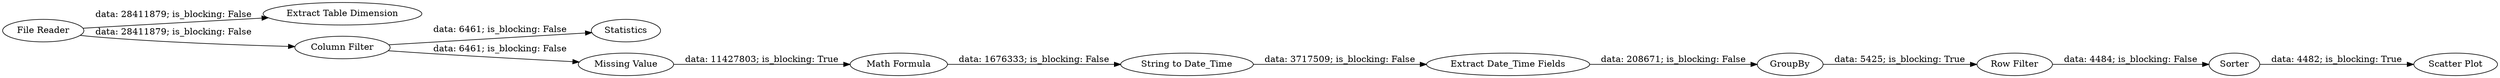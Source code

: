digraph {
	"6343462186667405038_1" [label="File Reader"]
	"6343462186667405038_6" [label="String to Date_Time"]
	"6343462186667405038_9" [label=GroupBy]
	"6343462186667405038_10" [label=Statistics]
	"6343462186667405038_14" [label="Extract Table Dimension"]
	"6343462186667405038_12" [label="Scatter Plot"]
	"6343462186667405038_8" [label="Math Formula"]
	"6343462186667405038_11" [label=Sorter]
	"6343462186667405038_5" [label="Extract Date_Time Fields"]
	"6343462186667405038_3" [label="Missing Value"]
	"6343462186667405038_2" [label="Column Filter"]
	"6343462186667405038_13" [label="Row Filter"]
	"6343462186667405038_3" -> "6343462186667405038_8" [label="data: 11427803; is_blocking: True"]
	"6343462186667405038_5" -> "6343462186667405038_9" [label="data: 208671; is_blocking: False"]
	"6343462186667405038_11" -> "6343462186667405038_12" [label="data: 4482; is_blocking: True"]
	"6343462186667405038_6" -> "6343462186667405038_5" [label="data: 3717509; is_blocking: False"]
	"6343462186667405038_2" -> "6343462186667405038_3" [label="data: 6461; is_blocking: False"]
	"6343462186667405038_1" -> "6343462186667405038_2" [label="data: 28411879; is_blocking: False"]
	"6343462186667405038_1" -> "6343462186667405038_14" [label="data: 28411879; is_blocking: False"]
	"6343462186667405038_8" -> "6343462186667405038_6" [label="data: 1676333; is_blocking: False"]
	"6343462186667405038_13" -> "6343462186667405038_11" [label="data: 4484; is_blocking: False"]
	"6343462186667405038_9" -> "6343462186667405038_13" [label="data: 5425; is_blocking: True"]
	"6343462186667405038_2" -> "6343462186667405038_10" [label="data: 6461; is_blocking: False"]
	rankdir=LR
}
